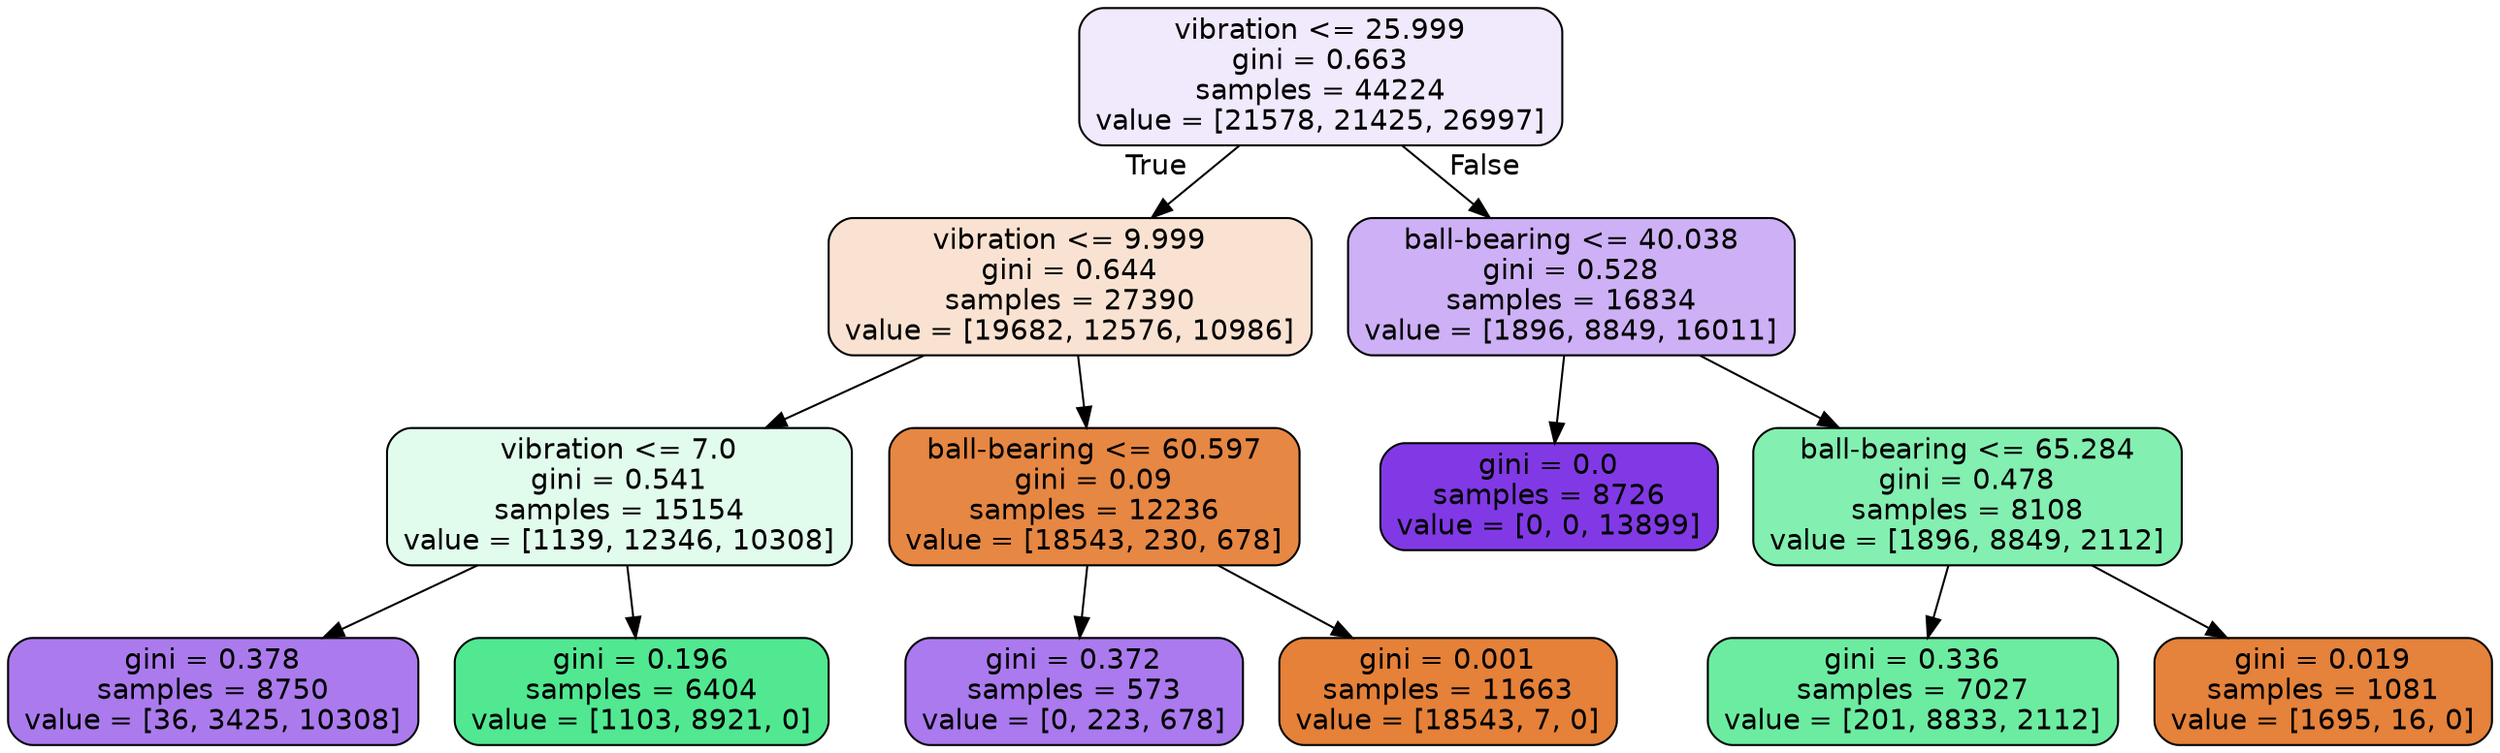 digraph Tree {
node [shape=box, style="filled, rounded", color="black", fontname=helvetica] ;
edge [fontname=helvetica] ;
0 [label="vibration <= 25.999\ngini = 0.663\nsamples = 44224\nvalue = [21578, 21425, 26997]", fillcolor="#f1e9fc"] ;
1 [label="vibration <= 9.999\ngini = 0.644\nsamples = 27390\nvalue = [19682, 12576, 10986]", fillcolor="#f9e2d1"] ;
0 -> 1 [labeldistance=2.5, labelangle=45, headlabel="True"] ;
2 [label="vibration <= 7.0\ngini = 0.541\nsamples = 15154\nvalue = [1139, 12346, 10308]", fillcolor="#e1fbec"] ;
1 -> 2 ;
3 [label="gini = 0.378\nsamples = 8750\nvalue = [36, 3425, 10308]", fillcolor="#ab7bee"] ;
2 -> 3 ;
4 [label="gini = 0.196\nsamples = 6404\nvalue = [1103, 8921, 0]", fillcolor="#51e891"] ;
2 -> 4 ;
5 [label="ball-bearing <= 60.597\ngini = 0.09\nsamples = 12236\nvalue = [18543, 230, 678]", fillcolor="#e68743"] ;
1 -> 5 ;
6 [label="gini = 0.372\nsamples = 573\nvalue = [0, 223, 678]", fillcolor="#aa7aee"] ;
5 -> 6 ;
7 [label="gini = 0.001\nsamples = 11663\nvalue = [18543, 7, 0]", fillcolor="#e58139"] ;
5 -> 7 ;
8 [label="ball-bearing <= 40.038\ngini = 0.528\nsamples = 16834\nvalue = [1896, 8849, 16011]", fillcolor="#cdb0f5"] ;
0 -> 8 [labeldistance=2.5, labelangle=-45, headlabel="False"] ;
9 [label="gini = 0.0\nsamples = 8726\nvalue = [0, 0, 13899]", fillcolor="#8139e5"] ;
8 -> 9 ;
10 [label="ball-bearing <= 65.284\ngini = 0.478\nsamples = 8108\nvalue = [1896, 8849, 2112]", fillcolor="#83efb0"] ;
8 -> 10 ;
11 [label="gini = 0.336\nsamples = 7027\nvalue = [201, 8833, 2112]", fillcolor="#6ceca1"] ;
10 -> 11 ;
12 [label="gini = 0.019\nsamples = 1081\nvalue = [1695, 16, 0]", fillcolor="#e5823b"] ;
10 -> 12 ;
}